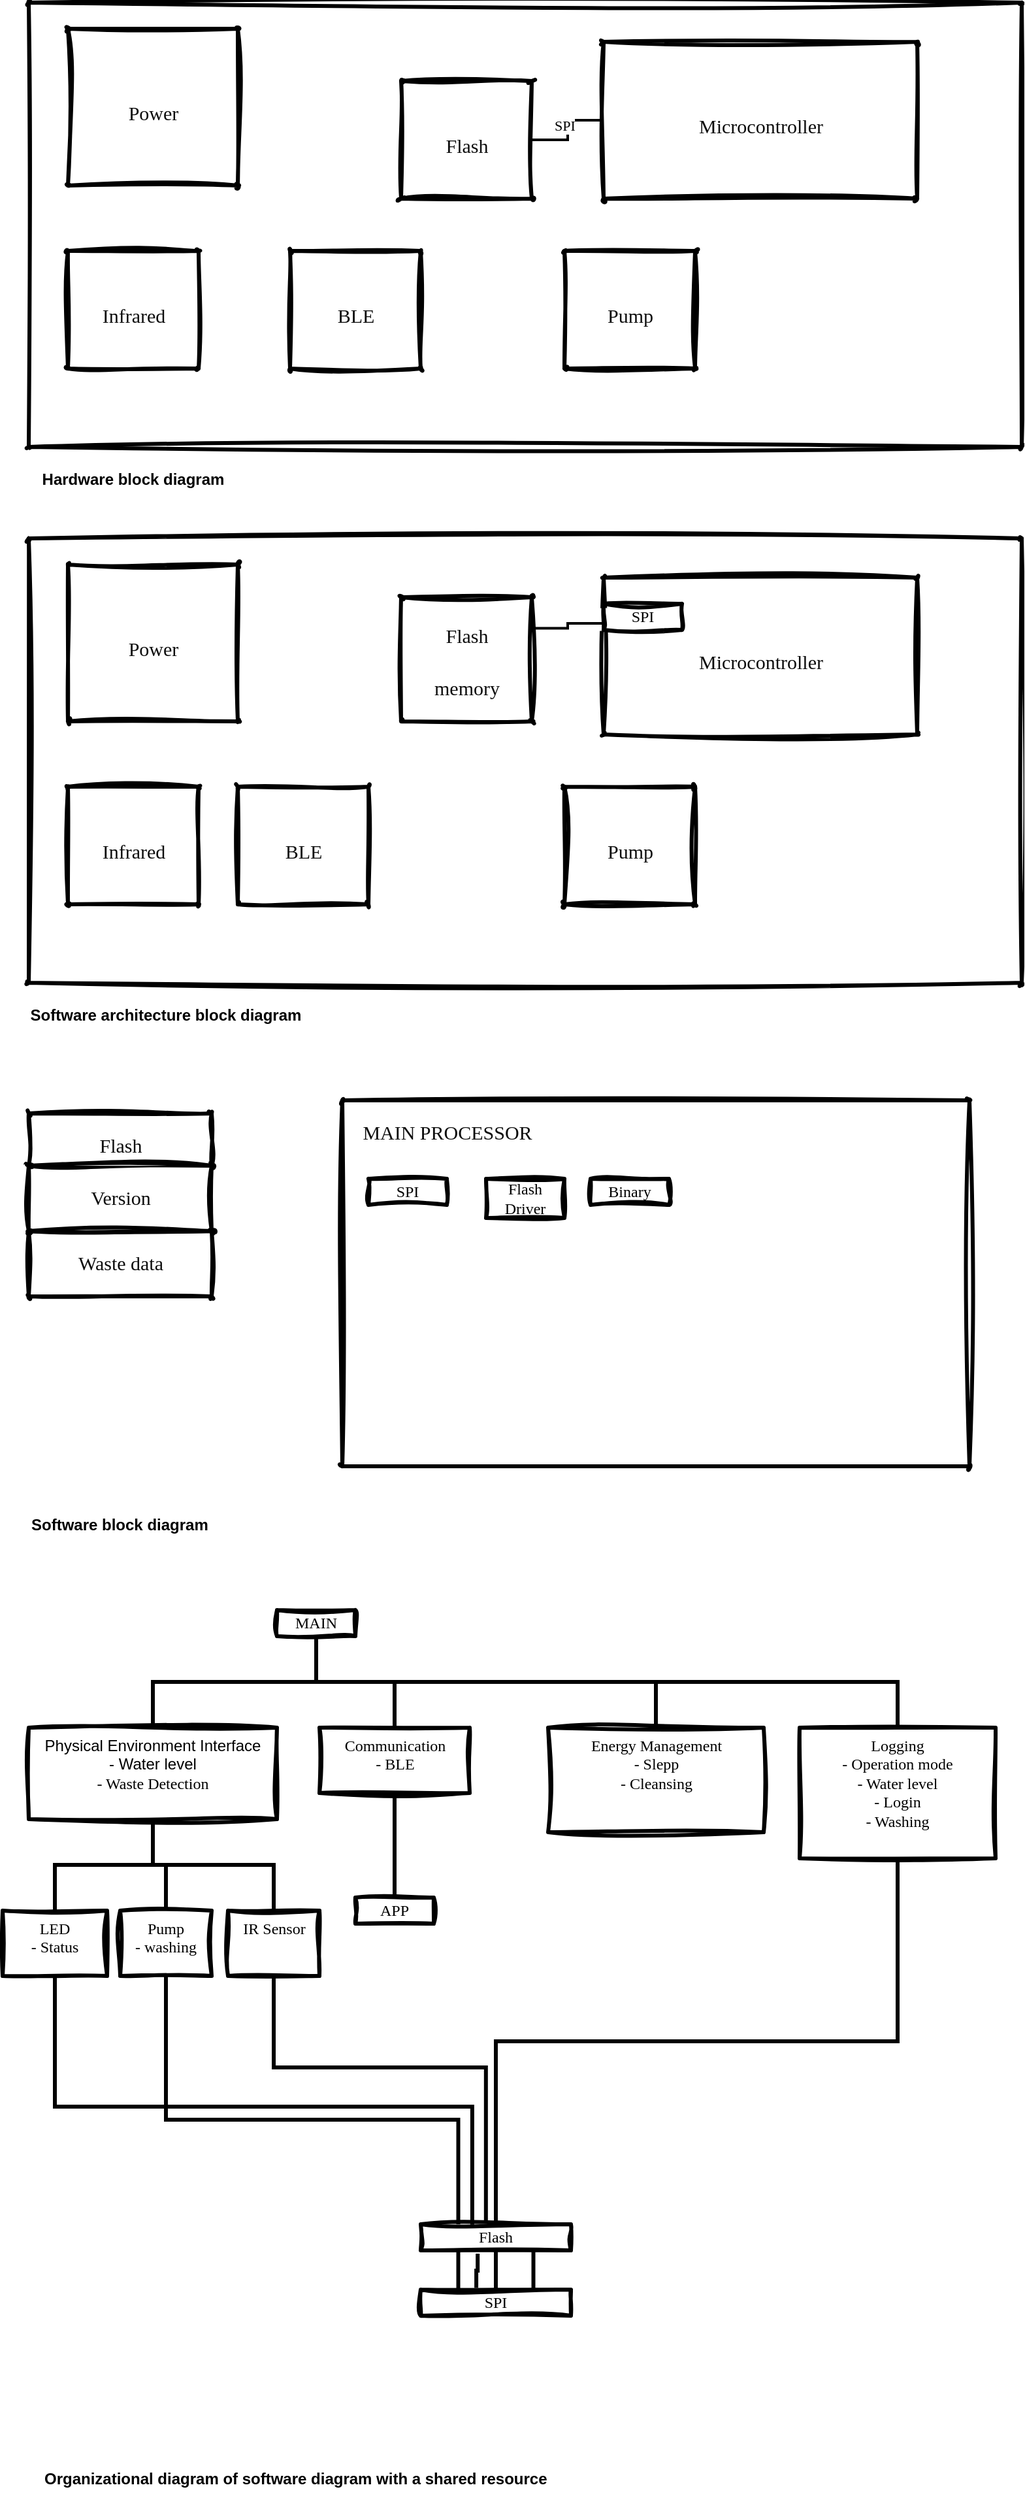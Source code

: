 <mxfile version="23.1.5" type="github">
  <diagram name="Page-1" id="vPZiWdD-PB54DvkDCxN7">
    <mxGraphModel dx="1509" dy="827" grid="1" gridSize="10" guides="1" tooltips="1" connect="1" arrows="1" fold="1" page="1" pageScale="1" pageWidth="850" pageHeight="1100" math="0" shadow="0">
      <root>
        <mxCell id="0" />
        <mxCell id="1" parent="0" />
        <mxCell id="oWpsuCF8S4G1BgzhmDhQ-87" value="Physical Environment Interface&lt;font face=&quot;Comic Sans MS&quot;&gt;&lt;br&gt;&lt;/font&gt;- Water level&lt;br style=&quot;border-color: var(--border-color); font-family: &amp;quot;Comic Sans MS&amp;quot;;&quot;&gt;&lt;span style=&quot;font-family: &amp;quot;Comic Sans MS&amp;quot;;&quot;&gt;- Waste Detection&lt;/span&gt;&lt;font face=&quot;Comic Sans MS&quot;&gt;&lt;br&gt;&lt;/font&gt;" style="rounded=0;whiteSpace=wrap;html=1;sketch=1;curveFitting=1;jiggle=2;strokeWidth=3;verticalAlign=top;" parent="1" vertex="1">
          <mxGeometry x="40" y="1400" width="190" height="70" as="geometry" />
        </mxCell>
        <mxCell id="oWpsuCF8S4G1BgzhmDhQ-1" value="Hardware block diagram" style="text;html=1;align=center;verticalAlign=middle;whiteSpace=wrap;rounded=0;fontStyle=1" parent="1" vertex="1">
          <mxGeometry x="40" y="430" width="160" height="30" as="geometry" />
        </mxCell>
        <mxCell id="oWpsuCF8S4G1BgzhmDhQ-3" value="" style="swimlane;startSize=0;strokeWidth=3;gradientColor=none;rounded=1;sketch=1;curveFitting=1;jiggle=2;shadow=0;glass=0;" parent="1" vertex="1">
          <mxGeometry x="40" y="80" width="760" height="340" as="geometry" />
        </mxCell>
        <mxCell id="oWpsuCF8S4G1BgzhmDhQ-4" value="" style="swimlane;startSize=0;strokeWidth=3;sketch=1;curveFitting=1;jiggle=2;rounded=1;" parent="oWpsuCF8S4G1BgzhmDhQ-3" vertex="1">
          <mxGeometry x="30" y="20" width="130" height="120" as="geometry" />
        </mxCell>
        <mxCell id="oWpsuCF8S4G1BgzhmDhQ-5" value="&lt;p style=&quot;border: 0px solid rgb(227, 227, 227); box-sizing: border-box; --tw-border-spacing-x: 0; --tw-border-spacing-y: 0; --tw-translate-x: 0; --tw-translate-y: 0; --tw-rotate: 0; --tw-skew-x: 0; --tw-skew-y: 0; --tw-scale-x: 1; --tw-scale-y: 1; --tw-pan-x: ; --tw-pan-y: ; --tw-pinch-zoom: ; --tw-scroll-snap-strictness: proximity; --tw-gradient-from-position: ; --tw-gradient-via-position: ; --tw-gradient-to-position: ; --tw-ordinal: ; --tw-slashed-zero: ; --tw-numeric-figure: ; --tw-numeric-spacing: ; --tw-numeric-fraction: ; --tw-ring-inset: ; --tw-ring-offset-width: 0px; --tw-ring-offset-color: #fff; --tw-ring-color: rgba(69,89,164,.5); --tw-ring-offset-shadow: 0 0 transparent; --tw-ring-shadow: 0 0 transparent; --tw-shadow: 0 0 transparent; --tw-shadow-colored: 0 0 transparent; --tw-blur: ; --tw-brightness: ; --tw-contrast: ; --tw-grayscale: ; --tw-hue-rotate: ; --tw-invert: ; --tw-saturate: ; --tw-sepia: ; --tw-drop-shadow: ; --tw-backdrop-blur: ; --tw-backdrop-brightness: ; --tw-backdrop-contrast: ; --tw-backdrop-grayscale: ; --tw-backdrop-hue-rotate: ; --tw-backdrop-invert: ; --tw-backdrop-opacity: ; --tw-backdrop-saturate: ; --tw-backdrop-sepia: ; font-size: 1.25em; margin: 1rem 0px 0.5rem; line-height: 1.6; color: rgb(13, 13, 13); text-align: start;&quot;&gt;&lt;font&gt;Power&lt;/font&gt;&lt;/p&gt;" style="text;html=1;align=center;verticalAlign=middle;resizable=0;points=[];autosize=1;strokeColor=none;fillColor=none;fontFamily=Comic Sans MS;fontStyle=0;labelBackgroundColor=none;labelBorderColor=none;" parent="oWpsuCF8S4G1BgzhmDhQ-4" vertex="1">
          <mxGeometry x="35" y="30" width="60" height="60" as="geometry" />
        </mxCell>
        <mxCell id="oWpsuCF8S4G1BgzhmDhQ-6" value="" style="swimlane;startSize=0;strokeWidth=3;sketch=1;curveFitting=1;jiggle=2;rounded=1;" parent="oWpsuCF8S4G1BgzhmDhQ-3" vertex="1">
          <mxGeometry x="30" y="190" width="100" height="90" as="geometry" />
        </mxCell>
        <mxCell id="oWpsuCF8S4G1BgzhmDhQ-7" value="&lt;p style=&quot;border: 0px solid rgb(227, 227, 227); box-sizing: border-box; --tw-border-spacing-x: 0; --tw-border-spacing-y: 0; --tw-translate-x: 0; --tw-translate-y: 0; --tw-rotate: 0; --tw-skew-x: 0; --tw-skew-y: 0; --tw-scale-x: 1; --tw-scale-y: 1; --tw-pan-x: ; --tw-pan-y: ; --tw-pinch-zoom: ; --tw-scroll-snap-strictness: proximity; --tw-gradient-from-position: ; --tw-gradient-via-position: ; --tw-gradient-to-position: ; --tw-ordinal: ; --tw-slashed-zero: ; --tw-numeric-figure: ; --tw-numeric-spacing: ; --tw-numeric-fraction: ; --tw-ring-inset: ; --tw-ring-offset-width: 0px; --tw-ring-offset-color: #fff; --tw-ring-color: rgba(69,89,164,.5); --tw-ring-offset-shadow: 0 0 transparent; --tw-ring-shadow: 0 0 transparent; --tw-shadow: 0 0 transparent; --tw-shadow-colored: 0 0 transparent; --tw-blur: ; --tw-brightness: ; --tw-contrast: ; --tw-grayscale: ; --tw-hue-rotate: ; --tw-invert: ; --tw-saturate: ; --tw-sepia: ; --tw-drop-shadow: ; --tw-backdrop-blur: ; --tw-backdrop-brightness: ; --tw-backdrop-contrast: ; --tw-backdrop-grayscale: ; --tw-backdrop-hue-rotate: ; --tw-backdrop-invert: ; --tw-backdrop-opacity: ; --tw-backdrop-saturate: ; --tw-backdrop-sepia: ; font-size: 1.25em; margin: 1rem 0px 0.5rem; line-height: 1.6; color: rgb(13, 13, 13); text-align: start;&quot;&gt;&lt;font&gt;Infrared&lt;/font&gt;&lt;/p&gt;" style="text;html=1;align=center;verticalAlign=middle;resizable=0;points=[];autosize=1;strokeColor=none;fillColor=none;fontFamily=Comic Sans MS;fontStyle=0;labelBackgroundColor=none;labelBorderColor=none;" parent="oWpsuCF8S4G1BgzhmDhQ-6" vertex="1">
          <mxGeometry x="5" y="15" width="90" height="60" as="geometry" />
        </mxCell>
        <mxCell id="oWpsuCF8S4G1BgzhmDhQ-10" value="" style="swimlane;startSize=0;strokeWidth=3;sketch=1;curveFitting=1;jiggle=2;rounded=1;" parent="oWpsuCF8S4G1BgzhmDhQ-3" vertex="1">
          <mxGeometry x="440" y="30" width="240" height="120" as="geometry" />
        </mxCell>
        <mxCell id="oWpsuCF8S4G1BgzhmDhQ-11" value="&lt;p style=&quot;border: 0px solid rgb(227, 227, 227); box-sizing: border-box; --tw-border-spacing-x: 0; --tw-border-spacing-y: 0; --tw-translate-x: 0; --tw-translate-y: 0; --tw-rotate: 0; --tw-skew-x: 0; --tw-skew-y: 0; --tw-scale-x: 1; --tw-scale-y: 1; --tw-pan-x: ; --tw-pan-y: ; --tw-pinch-zoom: ; --tw-scroll-snap-strictness: proximity; --tw-gradient-from-position: ; --tw-gradient-via-position: ; --tw-gradient-to-position: ; --tw-ordinal: ; --tw-slashed-zero: ; --tw-numeric-figure: ; --tw-numeric-spacing: ; --tw-numeric-fraction: ; --tw-ring-inset: ; --tw-ring-offset-width: 0px; --tw-ring-offset-color: #fff; --tw-ring-color: rgba(69,89,164,.5); --tw-ring-offset-shadow: 0 0 transparent; --tw-ring-shadow: 0 0 transparent; --tw-shadow: 0 0 transparent; --tw-shadow-colored: 0 0 transparent; --tw-blur: ; --tw-brightness: ; --tw-contrast: ; --tw-grayscale: ; --tw-hue-rotate: ; --tw-invert: ; --tw-saturate: ; --tw-sepia: ; --tw-drop-shadow: ; --tw-backdrop-blur: ; --tw-backdrop-brightness: ; --tw-backdrop-contrast: ; --tw-backdrop-grayscale: ; --tw-backdrop-hue-rotate: ; --tw-backdrop-invert: ; --tw-backdrop-opacity: ; --tw-backdrop-saturate: ; --tw-backdrop-sepia: ; font-size: 1.25em; margin: 1rem 0px 0.5rem; line-height: 1.6; color: rgb(13, 13, 13); text-align: start;&quot;&gt;&lt;font&gt;Microcontroller&lt;/font&gt;&lt;/p&gt;" style="text;html=1;align=center;verticalAlign=middle;resizable=0;points=[];autosize=1;strokeColor=none;fillColor=none;fontFamily=Comic Sans MS;fontStyle=0;labelBackgroundColor=none;labelBorderColor=none;" parent="oWpsuCF8S4G1BgzhmDhQ-10" vertex="1">
          <mxGeometry x="55" y="30" width="130" height="60" as="geometry" />
        </mxCell>
        <mxCell id="oWpsuCF8S4G1BgzhmDhQ-13" value="" style="swimlane;startSize=0;strokeWidth=3;sketch=1;curveFitting=1;jiggle=2;rounded=1;" parent="oWpsuCF8S4G1BgzhmDhQ-3" vertex="1">
          <mxGeometry x="410" y="190" width="100" height="90" as="geometry" />
        </mxCell>
        <mxCell id="oWpsuCF8S4G1BgzhmDhQ-14" value="&lt;p style=&quot;border: 0px solid rgb(227, 227, 227); box-sizing: border-box; --tw-border-spacing-x: 0; --tw-border-spacing-y: 0; --tw-translate-x: 0; --tw-translate-y: 0; --tw-rotate: 0; --tw-skew-x: 0; --tw-skew-y: 0; --tw-scale-x: 1; --tw-scale-y: 1; --tw-pan-x: ; --tw-pan-y: ; --tw-pinch-zoom: ; --tw-scroll-snap-strictness: proximity; --tw-gradient-from-position: ; --tw-gradient-via-position: ; --tw-gradient-to-position: ; --tw-ordinal: ; --tw-slashed-zero: ; --tw-numeric-figure: ; --tw-numeric-spacing: ; --tw-numeric-fraction: ; --tw-ring-inset: ; --tw-ring-offset-width: 0px; --tw-ring-offset-color: #fff; --tw-ring-color: rgba(69,89,164,.5); --tw-ring-offset-shadow: 0 0 transparent; --tw-ring-shadow: 0 0 transparent; --tw-shadow: 0 0 transparent; --tw-shadow-colored: 0 0 transparent; --tw-blur: ; --tw-brightness: ; --tw-contrast: ; --tw-grayscale: ; --tw-hue-rotate: ; --tw-invert: ; --tw-saturate: ; --tw-sepia: ; --tw-drop-shadow: ; --tw-backdrop-blur: ; --tw-backdrop-brightness: ; --tw-backdrop-contrast: ; --tw-backdrop-grayscale: ; --tw-backdrop-hue-rotate: ; --tw-backdrop-invert: ; --tw-backdrop-opacity: ; --tw-backdrop-saturate: ; --tw-backdrop-sepia: ; font-size: 1.25em; margin: 1rem 0px 0.5rem; line-height: 1.6; color: rgb(13, 13, 13); text-align: start;&quot;&gt;&lt;font&gt;Pump&lt;/font&gt;&lt;/p&gt;" style="text;html=1;align=center;verticalAlign=middle;resizable=0;points=[];autosize=1;strokeColor=none;fillColor=none;fontFamily=Comic Sans MS;fontStyle=0;labelBackgroundColor=none;labelBorderColor=none;" parent="oWpsuCF8S4G1BgzhmDhQ-13" vertex="1">
          <mxGeometry x="20" y="15" width="60" height="60" as="geometry" />
        </mxCell>
        <mxCell id="oWpsuCF8S4G1BgzhmDhQ-30" style="rounded=0;orthogonalLoop=1;jettySize=auto;html=1;exitX=1;exitY=0.5;exitDx=0;exitDy=0;entryX=0;entryY=0.5;entryDx=0;entryDy=0;edgeStyle=orthogonalEdgeStyle;endArrow=none;endFill=0;strokeWidth=2;" parent="oWpsuCF8S4G1BgzhmDhQ-3" source="oWpsuCF8S4G1BgzhmDhQ-27" target="oWpsuCF8S4G1BgzhmDhQ-10" edge="1">
          <mxGeometry relative="1" as="geometry" />
        </mxCell>
        <mxCell id="oWpsuCF8S4G1BgzhmDhQ-31" value="&lt;font face=&quot;Comic Sans MS&quot;&gt;SPI&lt;/font&gt;" style="edgeLabel;html=1;align=center;verticalAlign=middle;resizable=0;points=[];" parent="oWpsuCF8S4G1BgzhmDhQ-30" vertex="1" connectable="0">
          <mxGeometry x="0.141" y="3" relative="1" as="geometry">
            <mxPoint y="1" as="offset" />
          </mxGeometry>
        </mxCell>
        <mxCell id="oWpsuCF8S4G1BgzhmDhQ-27" value="" style="swimlane;startSize=0;strokeWidth=3;sketch=1;curveFitting=1;jiggle=2;rounded=1;" parent="oWpsuCF8S4G1BgzhmDhQ-3" vertex="1">
          <mxGeometry x="285" y="60" width="100" height="90" as="geometry" />
        </mxCell>
        <mxCell id="oWpsuCF8S4G1BgzhmDhQ-28" value="&lt;p style=&quot;border: 0px solid rgb(227, 227, 227); box-sizing: border-box; --tw-border-spacing-x: 0; --tw-border-spacing-y: 0; --tw-translate-x: 0; --tw-translate-y: 0; --tw-rotate: 0; --tw-skew-x: 0; --tw-skew-y: 0; --tw-scale-x: 1; --tw-scale-y: 1; --tw-pan-x: ; --tw-pan-y: ; --tw-pinch-zoom: ; --tw-scroll-snap-strictness: proximity; --tw-gradient-from-position: ; --tw-gradient-via-position: ; --tw-gradient-to-position: ; --tw-ordinal: ; --tw-slashed-zero: ; --tw-numeric-figure: ; --tw-numeric-spacing: ; --tw-numeric-fraction: ; --tw-ring-inset: ; --tw-ring-offset-width: 0px; --tw-ring-offset-color: #fff; --tw-ring-color: rgba(69,89,164,.5); --tw-ring-offset-shadow: 0 0 transparent; --tw-ring-shadow: 0 0 transparent; --tw-shadow: 0 0 transparent; --tw-shadow-colored: 0 0 transparent; --tw-blur: ; --tw-brightness: ; --tw-contrast: ; --tw-grayscale: ; --tw-hue-rotate: ; --tw-invert: ; --tw-saturate: ; --tw-sepia: ; --tw-drop-shadow: ; --tw-backdrop-blur: ; --tw-backdrop-brightness: ; --tw-backdrop-contrast: ; --tw-backdrop-grayscale: ; --tw-backdrop-hue-rotate: ; --tw-backdrop-invert: ; --tw-backdrop-opacity: ; --tw-backdrop-saturate: ; --tw-backdrop-sepia: ; font-size: 1.25em; margin: 1rem 0px 0.5rem; line-height: 1.6; color: rgb(13, 13, 13); text-align: start;&quot;&gt;&lt;font&gt;Flash&lt;/font&gt;&lt;/p&gt;" style="text;html=1;align=center;verticalAlign=middle;resizable=0;points=[];autosize=1;strokeColor=none;fillColor=none;fontFamily=Comic Sans MS;fontStyle=0;labelBackgroundColor=none;labelBorderColor=none;" parent="oWpsuCF8S4G1BgzhmDhQ-27" vertex="1">
          <mxGeometry x="20" y="15" width="60" height="60" as="geometry" />
        </mxCell>
        <mxCell id="oWpsuCF8S4G1BgzhmDhQ-8" value="" style="swimlane;startSize=0;strokeWidth=3;sketch=1;curveFitting=1;jiggle=2;rounded=1;" parent="oWpsuCF8S4G1BgzhmDhQ-3" vertex="1">
          <mxGeometry x="200" y="190" width="100" height="90" as="geometry" />
        </mxCell>
        <mxCell id="oWpsuCF8S4G1BgzhmDhQ-9" value="&lt;p style=&quot;border: 0px solid rgb(227, 227, 227); box-sizing: border-box; --tw-border-spacing-x: 0; --tw-border-spacing-y: 0; --tw-translate-x: 0; --tw-translate-y: 0; --tw-rotate: 0; --tw-skew-x: 0; --tw-skew-y: 0; --tw-scale-x: 1; --tw-scale-y: 1; --tw-pan-x: ; --tw-pan-y: ; --tw-pinch-zoom: ; --tw-scroll-snap-strictness: proximity; --tw-gradient-from-position: ; --tw-gradient-via-position: ; --tw-gradient-to-position: ; --tw-ordinal: ; --tw-slashed-zero: ; --tw-numeric-figure: ; --tw-numeric-spacing: ; --tw-numeric-fraction: ; --tw-ring-inset: ; --tw-ring-offset-width: 0px; --tw-ring-offset-color: #fff; --tw-ring-color: rgba(69,89,164,.5); --tw-ring-offset-shadow: 0 0 transparent; --tw-ring-shadow: 0 0 transparent; --tw-shadow: 0 0 transparent; --tw-shadow-colored: 0 0 transparent; --tw-blur: ; --tw-brightness: ; --tw-contrast: ; --tw-grayscale: ; --tw-hue-rotate: ; --tw-invert: ; --tw-saturate: ; --tw-sepia: ; --tw-drop-shadow: ; --tw-backdrop-blur: ; --tw-backdrop-brightness: ; --tw-backdrop-contrast: ; --tw-backdrop-grayscale: ; --tw-backdrop-hue-rotate: ; --tw-backdrop-invert: ; --tw-backdrop-opacity: ; --tw-backdrop-saturate: ; --tw-backdrop-sepia: ; font-size: 1.25em; margin: 1rem 0px 0.5rem; line-height: 1.6; color: rgb(13, 13, 13); text-align: start;&quot;&gt;&lt;font&gt;BLE&lt;/font&gt;&lt;/p&gt;" style="text;html=1;align=center;verticalAlign=middle;resizable=0;points=[];autosize=1;strokeColor=none;fillColor=none;fontFamily=Comic Sans MS;fontStyle=0;labelBackgroundColor=none;labelBorderColor=none;" parent="oWpsuCF8S4G1BgzhmDhQ-8" vertex="1">
          <mxGeometry x="25" y="15" width="50" height="60" as="geometry" />
        </mxCell>
        <mxCell id="oWpsuCF8S4G1BgzhmDhQ-15" value="Software architecture block diagram" style="text;html=1;align=center;verticalAlign=middle;whiteSpace=wrap;rounded=0;fontStyle=1" parent="1" vertex="1">
          <mxGeometry x="40" y="840" width="210" height="30" as="geometry" />
        </mxCell>
        <mxCell id="oWpsuCF8S4G1BgzhmDhQ-16" value="" style="swimlane;startSize=0;strokeWidth=3;gradientColor=none;rounded=1;sketch=1;curveFitting=1;jiggle=2;shadow=0;glass=0;" parent="1" vertex="1">
          <mxGeometry x="40" y="490" width="760" height="340" as="geometry" />
        </mxCell>
        <mxCell id="oWpsuCF8S4G1BgzhmDhQ-17" value="" style="swimlane;startSize=0;strokeWidth=3;sketch=1;curveFitting=1;jiggle=2;rounded=1;" parent="oWpsuCF8S4G1BgzhmDhQ-16" vertex="1">
          <mxGeometry x="30" y="20" width="130" height="120" as="geometry" />
        </mxCell>
        <mxCell id="oWpsuCF8S4G1BgzhmDhQ-18" value="&lt;p style=&quot;border: 0px solid rgb(227, 227, 227); box-sizing: border-box; --tw-border-spacing-x: 0; --tw-border-spacing-y: 0; --tw-translate-x: 0; --tw-translate-y: 0; --tw-rotate: 0; --tw-skew-x: 0; --tw-skew-y: 0; --tw-scale-x: 1; --tw-scale-y: 1; --tw-pan-x: ; --tw-pan-y: ; --tw-pinch-zoom: ; --tw-scroll-snap-strictness: proximity; --tw-gradient-from-position: ; --tw-gradient-via-position: ; --tw-gradient-to-position: ; --tw-ordinal: ; --tw-slashed-zero: ; --tw-numeric-figure: ; --tw-numeric-spacing: ; --tw-numeric-fraction: ; --tw-ring-inset: ; --tw-ring-offset-width: 0px; --tw-ring-offset-color: #fff; --tw-ring-color: rgba(69,89,164,.5); --tw-ring-offset-shadow: 0 0 transparent; --tw-ring-shadow: 0 0 transparent; --tw-shadow: 0 0 transparent; --tw-shadow-colored: 0 0 transparent; --tw-blur: ; --tw-brightness: ; --tw-contrast: ; --tw-grayscale: ; --tw-hue-rotate: ; --tw-invert: ; --tw-saturate: ; --tw-sepia: ; --tw-drop-shadow: ; --tw-backdrop-blur: ; --tw-backdrop-brightness: ; --tw-backdrop-contrast: ; --tw-backdrop-grayscale: ; --tw-backdrop-hue-rotate: ; --tw-backdrop-invert: ; --tw-backdrop-opacity: ; --tw-backdrop-saturate: ; --tw-backdrop-sepia: ; font-size: 1.25em; margin: 1rem 0px 0.5rem; line-height: 1.6; color: rgb(13, 13, 13); text-align: start;&quot;&gt;&lt;font&gt;Power&lt;/font&gt;&lt;/p&gt;" style="text;html=1;align=center;verticalAlign=middle;resizable=0;points=[];autosize=1;strokeColor=none;fillColor=none;fontFamily=Comic Sans MS;fontStyle=0;labelBackgroundColor=none;labelBorderColor=none;" parent="oWpsuCF8S4G1BgzhmDhQ-17" vertex="1">
          <mxGeometry x="35" y="30" width="60" height="60" as="geometry" />
        </mxCell>
        <mxCell id="oWpsuCF8S4G1BgzhmDhQ-19" value="" style="swimlane;startSize=0;strokeWidth=3;sketch=1;curveFitting=1;jiggle=2;rounded=1;" parent="oWpsuCF8S4G1BgzhmDhQ-16" vertex="1">
          <mxGeometry x="30" y="190" width="100" height="90" as="geometry" />
        </mxCell>
        <mxCell id="oWpsuCF8S4G1BgzhmDhQ-20" value="&lt;p style=&quot;border: 0px solid rgb(227, 227, 227); box-sizing: border-box; --tw-border-spacing-x: 0; --tw-border-spacing-y: 0; --tw-translate-x: 0; --tw-translate-y: 0; --tw-rotate: 0; --tw-skew-x: 0; --tw-skew-y: 0; --tw-scale-x: 1; --tw-scale-y: 1; --tw-pan-x: ; --tw-pan-y: ; --tw-pinch-zoom: ; --tw-scroll-snap-strictness: proximity; --tw-gradient-from-position: ; --tw-gradient-via-position: ; --tw-gradient-to-position: ; --tw-ordinal: ; --tw-slashed-zero: ; --tw-numeric-figure: ; --tw-numeric-spacing: ; --tw-numeric-fraction: ; --tw-ring-inset: ; --tw-ring-offset-width: 0px; --tw-ring-offset-color: #fff; --tw-ring-color: rgba(69,89,164,.5); --tw-ring-offset-shadow: 0 0 transparent; --tw-ring-shadow: 0 0 transparent; --tw-shadow: 0 0 transparent; --tw-shadow-colored: 0 0 transparent; --tw-blur: ; --tw-brightness: ; --tw-contrast: ; --tw-grayscale: ; --tw-hue-rotate: ; --tw-invert: ; --tw-saturate: ; --tw-sepia: ; --tw-drop-shadow: ; --tw-backdrop-blur: ; --tw-backdrop-brightness: ; --tw-backdrop-contrast: ; --tw-backdrop-grayscale: ; --tw-backdrop-hue-rotate: ; --tw-backdrop-invert: ; --tw-backdrop-opacity: ; --tw-backdrop-saturate: ; --tw-backdrop-sepia: ; font-size: 1.25em; margin: 1rem 0px 0.5rem; line-height: 1.6; color: rgb(13, 13, 13); text-align: start;&quot;&gt;&lt;font&gt;Infrared&lt;/font&gt;&lt;/p&gt;" style="text;html=1;align=center;verticalAlign=middle;resizable=0;points=[];autosize=1;strokeColor=none;fillColor=none;fontFamily=Comic Sans MS;fontStyle=0;labelBackgroundColor=none;labelBorderColor=none;" parent="oWpsuCF8S4G1BgzhmDhQ-19" vertex="1">
          <mxGeometry x="5" y="15" width="90" height="60" as="geometry" />
        </mxCell>
        <mxCell id="oWpsuCF8S4G1BgzhmDhQ-21" value="" style="swimlane;startSize=0;strokeWidth=3;sketch=1;curveFitting=1;jiggle=2;rounded=1;" parent="oWpsuCF8S4G1BgzhmDhQ-16" vertex="1">
          <mxGeometry x="440" y="30" width="240" height="120" as="geometry" />
        </mxCell>
        <mxCell id="oWpsuCF8S4G1BgzhmDhQ-22" value="&lt;p style=&quot;border: 0px solid rgb(227, 227, 227); box-sizing: border-box; --tw-border-spacing-x: 0; --tw-border-spacing-y: 0; --tw-translate-x: 0; --tw-translate-y: 0; --tw-rotate: 0; --tw-skew-x: 0; --tw-skew-y: 0; --tw-scale-x: 1; --tw-scale-y: 1; --tw-pan-x: ; --tw-pan-y: ; --tw-pinch-zoom: ; --tw-scroll-snap-strictness: proximity; --tw-gradient-from-position: ; --tw-gradient-via-position: ; --tw-gradient-to-position: ; --tw-ordinal: ; --tw-slashed-zero: ; --tw-numeric-figure: ; --tw-numeric-spacing: ; --tw-numeric-fraction: ; --tw-ring-inset: ; --tw-ring-offset-width: 0px; --tw-ring-offset-color: #fff; --tw-ring-color: rgba(69,89,164,.5); --tw-ring-offset-shadow: 0 0 transparent; --tw-ring-shadow: 0 0 transparent; --tw-shadow: 0 0 transparent; --tw-shadow-colored: 0 0 transparent; --tw-blur: ; --tw-brightness: ; --tw-contrast: ; --tw-grayscale: ; --tw-hue-rotate: ; --tw-invert: ; --tw-saturate: ; --tw-sepia: ; --tw-drop-shadow: ; --tw-backdrop-blur: ; --tw-backdrop-brightness: ; --tw-backdrop-contrast: ; --tw-backdrop-grayscale: ; --tw-backdrop-hue-rotate: ; --tw-backdrop-invert: ; --tw-backdrop-opacity: ; --tw-backdrop-saturate: ; --tw-backdrop-sepia: ; font-size: 1.25em; margin: 1rem 0px 0.5rem; line-height: 1.6; color: rgb(13, 13, 13); text-align: start;&quot;&gt;&lt;font&gt;Microcontroller&lt;/font&gt;&lt;/p&gt;" style="text;html=1;align=center;verticalAlign=middle;resizable=0;points=[];autosize=1;strokeColor=none;fillColor=none;fontFamily=Comic Sans MS;fontStyle=0;labelBackgroundColor=none;labelBorderColor=none;" parent="oWpsuCF8S4G1BgzhmDhQ-21" vertex="1">
          <mxGeometry x="55" y="30" width="130" height="60" as="geometry" />
        </mxCell>
        <mxCell id="oWpsuCF8S4G1BgzhmDhQ-34" value="&lt;font face=&quot;Comic Sans MS&quot;&gt;SPI&lt;/font&gt;" style="rounded=0;whiteSpace=wrap;html=1;sketch=1;curveFitting=1;jiggle=2;strokeWidth=3;" parent="oWpsuCF8S4G1BgzhmDhQ-21" vertex="1">
          <mxGeometry y="20" width="60" height="20" as="geometry" />
        </mxCell>
        <mxCell id="oWpsuCF8S4G1BgzhmDhQ-23" value="" style="swimlane;startSize=0;strokeWidth=3;sketch=1;curveFitting=1;jiggle=2;rounded=1;" parent="oWpsuCF8S4G1BgzhmDhQ-16" vertex="1">
          <mxGeometry x="410" y="190" width="100" height="90" as="geometry" />
        </mxCell>
        <mxCell id="oWpsuCF8S4G1BgzhmDhQ-24" value="&lt;p style=&quot;border: 0px solid rgb(227, 227, 227); box-sizing: border-box; --tw-border-spacing-x: 0; --tw-border-spacing-y: 0; --tw-translate-x: 0; --tw-translate-y: 0; --tw-rotate: 0; --tw-skew-x: 0; --tw-skew-y: 0; --tw-scale-x: 1; --tw-scale-y: 1; --tw-pan-x: ; --tw-pan-y: ; --tw-pinch-zoom: ; --tw-scroll-snap-strictness: proximity; --tw-gradient-from-position: ; --tw-gradient-via-position: ; --tw-gradient-to-position: ; --tw-ordinal: ; --tw-slashed-zero: ; --tw-numeric-figure: ; --tw-numeric-spacing: ; --tw-numeric-fraction: ; --tw-ring-inset: ; --tw-ring-offset-width: 0px; --tw-ring-offset-color: #fff; --tw-ring-color: rgba(69,89,164,.5); --tw-ring-offset-shadow: 0 0 transparent; --tw-ring-shadow: 0 0 transparent; --tw-shadow: 0 0 transparent; --tw-shadow-colored: 0 0 transparent; --tw-blur: ; --tw-brightness: ; --tw-contrast: ; --tw-grayscale: ; --tw-hue-rotate: ; --tw-invert: ; --tw-saturate: ; --tw-sepia: ; --tw-drop-shadow: ; --tw-backdrop-blur: ; --tw-backdrop-brightness: ; --tw-backdrop-contrast: ; --tw-backdrop-grayscale: ; --tw-backdrop-hue-rotate: ; --tw-backdrop-invert: ; --tw-backdrop-opacity: ; --tw-backdrop-saturate: ; --tw-backdrop-sepia: ; font-size: 1.25em; margin: 1rem 0px 0.5rem; line-height: 1.6; color: rgb(13, 13, 13); text-align: start;&quot;&gt;&lt;font&gt;Pump&lt;/font&gt;&lt;/p&gt;" style="text;html=1;align=center;verticalAlign=middle;resizable=0;points=[];autosize=1;strokeColor=none;fillColor=none;fontFamily=Comic Sans MS;fontStyle=0;labelBackgroundColor=none;labelBorderColor=none;" parent="oWpsuCF8S4G1BgzhmDhQ-23" vertex="1">
          <mxGeometry x="20" y="15" width="60" height="60" as="geometry" />
        </mxCell>
        <mxCell id="oWpsuCF8S4G1BgzhmDhQ-35" style="edgeStyle=orthogonalEdgeStyle;rounded=0;orthogonalLoop=1;jettySize=auto;html=1;exitX=1;exitY=0.25;exitDx=0;exitDy=0;entryX=0;entryY=0.75;entryDx=0;entryDy=0;endArrow=none;endFill=0;strokeWidth=2;" parent="oWpsuCF8S4G1BgzhmDhQ-16" source="oWpsuCF8S4G1BgzhmDhQ-32" target="oWpsuCF8S4G1BgzhmDhQ-34" edge="1">
          <mxGeometry relative="1" as="geometry" />
        </mxCell>
        <mxCell id="oWpsuCF8S4G1BgzhmDhQ-32" value="" style="swimlane;startSize=0;strokeWidth=3;sketch=1;curveFitting=1;jiggle=2;rounded=1;" parent="oWpsuCF8S4G1BgzhmDhQ-16" vertex="1">
          <mxGeometry x="285" y="45" width="100" height="95" as="geometry" />
        </mxCell>
        <mxCell id="oWpsuCF8S4G1BgzhmDhQ-33" value="&lt;p style=&quot;border: 0px solid rgb(227, 227, 227); box-sizing: border-box; --tw-border-spacing-x: 0; --tw-border-spacing-y: 0; --tw-translate-x: 0; --tw-translate-y: 0; --tw-rotate: 0; --tw-skew-x: 0; --tw-skew-y: 0; --tw-scale-x: 1; --tw-scale-y: 1; --tw-pan-x: ; --tw-pan-y: ; --tw-pinch-zoom: ; --tw-scroll-snap-strictness: proximity; --tw-gradient-from-position: ; --tw-gradient-via-position: ; --tw-gradient-to-position: ; --tw-ordinal: ; --tw-slashed-zero: ; --tw-numeric-figure: ; --tw-numeric-spacing: ; --tw-numeric-fraction: ; --tw-ring-inset: ; --tw-ring-offset-width: 0px; --tw-ring-offset-color: #fff; --tw-ring-color: rgba(69,89,164,.5); --tw-ring-offset-shadow: 0 0 transparent; --tw-ring-shadow: 0 0 transparent; --tw-shadow: 0 0 transparent; --tw-shadow-colored: 0 0 transparent; --tw-blur: ; --tw-brightness: ; --tw-contrast: ; --tw-grayscale: ; --tw-hue-rotate: ; --tw-invert: ; --tw-saturate: ; --tw-sepia: ; --tw-drop-shadow: ; --tw-backdrop-blur: ; --tw-backdrop-brightness: ; --tw-backdrop-contrast: ; --tw-backdrop-grayscale: ; --tw-backdrop-hue-rotate: ; --tw-backdrop-invert: ; --tw-backdrop-opacity: ; --tw-backdrop-saturate: ; --tw-backdrop-sepia: ; font-size: 1.25em; margin: 1rem 0px 0.5rem; line-height: 1.6; color: rgb(13, 13, 13);&quot;&gt;&lt;font&gt;Flash&lt;/font&gt;&lt;/p&gt;&lt;p style=&quot;border: 0px solid rgb(227, 227, 227); box-sizing: border-box; --tw-border-spacing-x: 0; --tw-border-spacing-y: 0; --tw-translate-x: 0; --tw-translate-y: 0; --tw-rotate: 0; --tw-skew-x: 0; --tw-skew-y: 0; --tw-scale-x: 1; --tw-scale-y: 1; --tw-pan-x: ; --tw-pan-y: ; --tw-pinch-zoom: ; --tw-scroll-snap-strictness: proximity; --tw-gradient-from-position: ; --tw-gradient-via-position: ; --tw-gradient-to-position: ; --tw-ordinal: ; --tw-slashed-zero: ; --tw-numeric-figure: ; --tw-numeric-spacing: ; --tw-numeric-fraction: ; --tw-ring-inset: ; --tw-ring-offset-width: 0px; --tw-ring-offset-color: #fff; --tw-ring-color: rgba(69,89,164,.5); --tw-ring-offset-shadow: 0 0 transparent; --tw-ring-shadow: 0 0 transparent; --tw-shadow: 0 0 transparent; --tw-shadow-colored: 0 0 transparent; --tw-blur: ; --tw-brightness: ; --tw-contrast: ; --tw-grayscale: ; --tw-hue-rotate: ; --tw-invert: ; --tw-saturate: ; --tw-sepia: ; --tw-drop-shadow: ; --tw-backdrop-blur: ; --tw-backdrop-brightness: ; --tw-backdrop-contrast: ; --tw-backdrop-grayscale: ; --tw-backdrop-hue-rotate: ; --tw-backdrop-invert: ; --tw-backdrop-opacity: ; --tw-backdrop-saturate: ; --tw-backdrop-sepia: ; font-size: 1.25em; margin: 1rem 0px 0.5rem; line-height: 1.6; color: rgb(13, 13, 13);&quot;&gt;&lt;font&gt;memory&lt;/font&gt;&lt;/p&gt;" style="text;html=1;align=center;verticalAlign=middle;resizable=0;points=[];autosize=1;strokeColor=none;fillColor=none;fontFamily=Comic Sans MS;fontStyle=0;labelBackgroundColor=none;labelBorderColor=none;" parent="oWpsuCF8S4G1BgzhmDhQ-32" vertex="1">
          <mxGeometry x="10" y="-5" width="80" height="100" as="geometry" />
        </mxCell>
        <mxCell id="oWpsuCF8S4G1BgzhmDhQ-25" value="" style="swimlane;startSize=0;strokeWidth=3;sketch=1;curveFitting=1;jiggle=2;rounded=1;" parent="1" vertex="1">
          <mxGeometry x="200" y="680" width="100" height="90" as="geometry" />
        </mxCell>
        <mxCell id="oWpsuCF8S4G1BgzhmDhQ-26" value="&lt;p style=&quot;border: 0px solid rgb(227, 227, 227); box-sizing: border-box; --tw-border-spacing-x: 0; --tw-border-spacing-y: 0; --tw-translate-x: 0; --tw-translate-y: 0; --tw-rotate: 0; --tw-skew-x: 0; --tw-skew-y: 0; --tw-scale-x: 1; --tw-scale-y: 1; --tw-pan-x: ; --tw-pan-y: ; --tw-pinch-zoom: ; --tw-scroll-snap-strictness: proximity; --tw-gradient-from-position: ; --tw-gradient-via-position: ; --tw-gradient-to-position: ; --tw-ordinal: ; --tw-slashed-zero: ; --tw-numeric-figure: ; --tw-numeric-spacing: ; --tw-numeric-fraction: ; --tw-ring-inset: ; --tw-ring-offset-width: 0px; --tw-ring-offset-color: #fff; --tw-ring-color: rgba(69,89,164,.5); --tw-ring-offset-shadow: 0 0 transparent; --tw-ring-shadow: 0 0 transparent; --tw-shadow: 0 0 transparent; --tw-shadow-colored: 0 0 transparent; --tw-blur: ; --tw-brightness: ; --tw-contrast: ; --tw-grayscale: ; --tw-hue-rotate: ; --tw-invert: ; --tw-saturate: ; --tw-sepia: ; --tw-drop-shadow: ; --tw-backdrop-blur: ; --tw-backdrop-brightness: ; --tw-backdrop-contrast: ; --tw-backdrop-grayscale: ; --tw-backdrop-hue-rotate: ; --tw-backdrop-invert: ; --tw-backdrop-opacity: ; --tw-backdrop-saturate: ; --tw-backdrop-sepia: ; font-size: 1.25em; margin: 1rem 0px 0.5rem; line-height: 1.6; color: rgb(13, 13, 13); text-align: start;&quot;&gt;&lt;font&gt;BLE&lt;/font&gt;&lt;/p&gt;" style="text;html=1;align=center;verticalAlign=middle;resizable=0;points=[];autosize=1;strokeColor=none;fillColor=none;fontFamily=Comic Sans MS;fontStyle=0;labelBackgroundColor=none;labelBorderColor=none;" parent="oWpsuCF8S4G1BgzhmDhQ-25" vertex="1">
          <mxGeometry x="25" y="15" width="50" height="60" as="geometry" />
        </mxCell>
        <mxCell id="oWpsuCF8S4G1BgzhmDhQ-36" value="" style="swimlane;startSize=0;strokeWidth=3;sketch=1;curveFitting=1;jiggle=2;rounded=1;" parent="1" vertex="1">
          <mxGeometry x="40" y="930" width="140" height="40" as="geometry" />
        </mxCell>
        <mxCell id="oWpsuCF8S4G1BgzhmDhQ-37" value="&lt;p style=&quot;border: 0px solid rgb(227, 227, 227); box-sizing: border-box; --tw-border-spacing-x: 0; --tw-border-spacing-y: 0; --tw-translate-x: 0; --tw-translate-y: 0; --tw-rotate: 0; --tw-skew-x: 0; --tw-skew-y: 0; --tw-scale-x: 1; --tw-scale-y: 1; --tw-pan-x: ; --tw-pan-y: ; --tw-pinch-zoom: ; --tw-scroll-snap-strictness: proximity; --tw-gradient-from-position: ; --tw-gradient-via-position: ; --tw-gradient-to-position: ; --tw-ordinal: ; --tw-slashed-zero: ; --tw-numeric-figure: ; --tw-numeric-spacing: ; --tw-numeric-fraction: ; --tw-ring-inset: ; --tw-ring-offset-width: 0px; --tw-ring-offset-color: #fff; --tw-ring-color: rgba(69,89,164,.5); --tw-ring-offset-shadow: 0 0 transparent; --tw-ring-shadow: 0 0 transparent; --tw-shadow: 0 0 transparent; --tw-shadow-colored: 0 0 transparent; --tw-blur: ; --tw-brightness: ; --tw-contrast: ; --tw-grayscale: ; --tw-hue-rotate: ; --tw-invert: ; --tw-saturate: ; --tw-sepia: ; --tw-drop-shadow: ; --tw-backdrop-blur: ; --tw-backdrop-brightness: ; --tw-backdrop-contrast: ; --tw-backdrop-grayscale: ; --tw-backdrop-hue-rotate: ; --tw-backdrop-invert: ; --tw-backdrop-opacity: ; --tw-backdrop-saturate: ; --tw-backdrop-sepia: ; font-size: 1.25em; margin: 1rem 0px 0.5rem; line-height: 1.6; color: rgb(13, 13, 13); text-align: start;&quot;&gt;&lt;font&gt;Flash&lt;/font&gt;&lt;/p&gt;" style="text;html=1;align=center;verticalAlign=middle;resizable=0;points=[];autosize=1;strokeColor=none;fillColor=none;fontFamily=Comic Sans MS;fontStyle=0;labelBackgroundColor=none;labelBorderColor=none;" parent="oWpsuCF8S4G1BgzhmDhQ-36" vertex="1">
          <mxGeometry x="40" y="-10" width="60" height="60" as="geometry" />
        </mxCell>
        <mxCell id="oWpsuCF8S4G1BgzhmDhQ-38" value="Software block diagram" style="text;html=1;align=left;verticalAlign=middle;whiteSpace=wrap;rounded=0;fontStyle=1" parent="1" vertex="1">
          <mxGeometry x="40" y="1230" width="210" height="30" as="geometry" />
        </mxCell>
        <mxCell id="oWpsuCF8S4G1BgzhmDhQ-39" value="" style="swimlane;startSize=0;strokeWidth=3;sketch=1;curveFitting=1;jiggle=2;rounded=1;" parent="1" vertex="1">
          <mxGeometry x="40" y="970" width="140" height="50" as="geometry" />
        </mxCell>
        <mxCell id="oWpsuCF8S4G1BgzhmDhQ-40" value="&lt;p style=&quot;border: 0px solid rgb(227, 227, 227); box-sizing: border-box; --tw-border-spacing-x: 0; --tw-border-spacing-y: 0; --tw-translate-x: 0; --tw-translate-y: 0; --tw-rotate: 0; --tw-skew-x: 0; --tw-skew-y: 0; --tw-scale-x: 1; --tw-scale-y: 1; --tw-pan-x: ; --tw-pan-y: ; --tw-pinch-zoom: ; --tw-scroll-snap-strictness: proximity; --tw-gradient-from-position: ; --tw-gradient-via-position: ; --tw-gradient-to-position: ; --tw-ordinal: ; --tw-slashed-zero: ; --tw-numeric-figure: ; --tw-numeric-spacing: ; --tw-numeric-fraction: ; --tw-ring-inset: ; --tw-ring-offset-width: 0px; --tw-ring-offset-color: #fff; --tw-ring-color: rgba(69,89,164,.5); --tw-ring-offset-shadow: 0 0 transparent; --tw-ring-shadow: 0 0 transparent; --tw-shadow: 0 0 transparent; --tw-shadow-colored: 0 0 transparent; --tw-blur: ; --tw-brightness: ; --tw-contrast: ; --tw-grayscale: ; --tw-hue-rotate: ; --tw-invert: ; --tw-saturate: ; --tw-sepia: ; --tw-drop-shadow: ; --tw-backdrop-blur: ; --tw-backdrop-brightness: ; --tw-backdrop-contrast: ; --tw-backdrop-grayscale: ; --tw-backdrop-hue-rotate: ; --tw-backdrop-invert: ; --tw-backdrop-opacity: ; --tw-backdrop-saturate: ; --tw-backdrop-sepia: ; font-size: 1.25em; margin: 1rem 0px 0.5rem; line-height: 1.6; color: rgb(13, 13, 13); text-align: start;&quot;&gt;&lt;font&gt;Version&lt;/font&gt;&lt;/p&gt;" style="text;html=1;align=center;verticalAlign=middle;resizable=0;points=[];autosize=1;strokeColor=none;fillColor=none;fontFamily=Comic Sans MS;fontStyle=0;labelBackgroundColor=none;labelBorderColor=none;" parent="oWpsuCF8S4G1BgzhmDhQ-39" vertex="1">
          <mxGeometry x="30" y="-10" width="80" height="60" as="geometry" />
        </mxCell>
        <mxCell id="oWpsuCF8S4G1BgzhmDhQ-41" value="" style="swimlane;startSize=0;strokeWidth=3;sketch=1;curveFitting=1;jiggle=2;rounded=1;" parent="1" vertex="1">
          <mxGeometry x="40" y="1020" width="140" height="50" as="geometry" />
        </mxCell>
        <mxCell id="oWpsuCF8S4G1BgzhmDhQ-42" value="&lt;p style=&quot;border: 0px solid rgb(227, 227, 227); box-sizing: border-box; --tw-border-spacing-x: 0; --tw-border-spacing-y: 0; --tw-translate-x: 0; --tw-translate-y: 0; --tw-rotate: 0; --tw-skew-x: 0; --tw-skew-y: 0; --tw-scale-x: 1; --tw-scale-y: 1; --tw-pan-x: ; --tw-pan-y: ; --tw-pinch-zoom: ; --tw-scroll-snap-strictness: proximity; --tw-gradient-from-position: ; --tw-gradient-via-position: ; --tw-gradient-to-position: ; --tw-ordinal: ; --tw-slashed-zero: ; --tw-numeric-figure: ; --tw-numeric-spacing: ; --tw-numeric-fraction: ; --tw-ring-inset: ; --tw-ring-offset-width: 0px; --tw-ring-offset-color: #fff; --tw-ring-color: rgba(69,89,164,.5); --tw-ring-offset-shadow: 0 0 transparent; --tw-ring-shadow: 0 0 transparent; --tw-shadow: 0 0 transparent; --tw-shadow-colored: 0 0 transparent; --tw-blur: ; --tw-brightness: ; --tw-contrast: ; --tw-grayscale: ; --tw-hue-rotate: ; --tw-invert: ; --tw-saturate: ; --tw-sepia: ; --tw-drop-shadow: ; --tw-backdrop-blur: ; --tw-backdrop-brightness: ; --tw-backdrop-contrast: ; --tw-backdrop-grayscale: ; --tw-backdrop-hue-rotate: ; --tw-backdrop-invert: ; --tw-backdrop-opacity: ; --tw-backdrop-saturate: ; --tw-backdrop-sepia: ; font-size: 1.25em; margin: 1rem 0px 0.5rem; line-height: 1.6; color: rgb(13, 13, 13); text-align: start;&quot;&gt;&lt;font&gt;Waste data&lt;/font&gt;&lt;/p&gt;" style="text;html=1;align=center;verticalAlign=middle;resizable=0;points=[];autosize=1;strokeColor=none;fillColor=none;fontFamily=Comic Sans MS;fontStyle=0;labelBackgroundColor=none;labelBorderColor=none;" parent="oWpsuCF8S4G1BgzhmDhQ-41" vertex="1">
          <mxGeometry x="15" y="-10" width="110" height="60" as="geometry" />
        </mxCell>
        <mxCell id="oWpsuCF8S4G1BgzhmDhQ-43" value="" style="swimlane;startSize=0;strokeWidth=3;sketch=1;curveFitting=1;jiggle=2;rounded=1;" parent="1" vertex="1">
          <mxGeometry x="280" y="920" width="480" height="280" as="geometry" />
        </mxCell>
        <mxCell id="oWpsuCF8S4G1BgzhmDhQ-44" value="&lt;p style=&quot;border: 0px solid rgb(227, 227, 227); box-sizing: border-box; --tw-border-spacing-x: 0; --tw-border-spacing-y: 0; --tw-translate-x: 0; --tw-translate-y: 0; --tw-rotate: 0; --tw-skew-x: 0; --tw-skew-y: 0; --tw-scale-x: 1; --tw-scale-y: 1; --tw-pan-x: ; --tw-pan-y: ; --tw-pinch-zoom: ; --tw-scroll-snap-strictness: proximity; --tw-gradient-from-position: ; --tw-gradient-via-position: ; --tw-gradient-to-position: ; --tw-ordinal: ; --tw-slashed-zero: ; --tw-numeric-figure: ; --tw-numeric-spacing: ; --tw-numeric-fraction: ; --tw-ring-inset: ; --tw-ring-offset-width: 0px; --tw-ring-offset-color: #fff; --tw-ring-color: rgba(69,89,164,.5); --tw-ring-offset-shadow: 0 0 transparent; --tw-ring-shadow: 0 0 transparent; --tw-shadow: 0 0 transparent; --tw-shadow-colored: 0 0 transparent; --tw-blur: ; --tw-brightness: ; --tw-contrast: ; --tw-grayscale: ; --tw-hue-rotate: ; --tw-invert: ; --tw-saturate: ; --tw-sepia: ; --tw-drop-shadow: ; --tw-backdrop-blur: ; --tw-backdrop-brightness: ; --tw-backdrop-contrast: ; --tw-backdrop-grayscale: ; --tw-backdrop-hue-rotate: ; --tw-backdrop-invert: ; --tw-backdrop-opacity: ; --tw-backdrop-saturate: ; --tw-backdrop-sepia: ; font-size: 1.25em; margin: 1rem 0px 0.5rem; line-height: 1.6; color: rgb(13, 13, 13); text-align: start;&quot;&gt;&lt;font&gt;MAIN PROCESSOR&lt;/font&gt;&lt;/p&gt;" style="text;html=1;align=center;verticalAlign=middle;resizable=0;points=[];autosize=1;strokeColor=none;fillColor=none;fontFamily=Comic Sans MS;fontStyle=0;labelBackgroundColor=none;labelBorderColor=none;" parent="oWpsuCF8S4G1BgzhmDhQ-43" vertex="1">
          <mxGeometry y="-10" width="160" height="60" as="geometry" />
        </mxCell>
        <mxCell id="oWpsuCF8S4G1BgzhmDhQ-45" value="&lt;font face=&quot;Comic Sans MS&quot;&gt;SPI&lt;/font&gt;" style="rounded=0;whiteSpace=wrap;html=1;sketch=1;curveFitting=1;jiggle=2;strokeWidth=3;" parent="oWpsuCF8S4G1BgzhmDhQ-43" vertex="1">
          <mxGeometry x="20" y="60" width="60" height="20" as="geometry" />
        </mxCell>
        <mxCell id="oWpsuCF8S4G1BgzhmDhQ-46" value="&lt;font face=&quot;Comic Sans MS&quot;&gt;Flash Driver&lt;/font&gt;" style="rounded=0;whiteSpace=wrap;html=1;sketch=1;curveFitting=1;jiggle=2;strokeWidth=3;" parent="oWpsuCF8S4G1BgzhmDhQ-43" vertex="1">
          <mxGeometry x="110" y="60" width="60" height="30" as="geometry" />
        </mxCell>
        <mxCell id="oWpsuCF8S4G1BgzhmDhQ-47" value="&lt;font face=&quot;Comic Sans MS&quot;&gt;Binary&lt;/font&gt;" style="rounded=0;whiteSpace=wrap;html=1;sketch=1;curveFitting=1;jiggle=2;strokeWidth=3;" parent="oWpsuCF8S4G1BgzhmDhQ-43" vertex="1">
          <mxGeometry x="190" y="60" width="60" height="20" as="geometry" />
        </mxCell>
        <mxCell id="oWpsuCF8S4G1BgzhmDhQ-48" value="Organizational diagram of software diagram with a shared resource" style="text;html=1;align=left;verticalAlign=middle;whiteSpace=wrap;rounded=0;fontStyle=1" parent="1" vertex="1">
          <mxGeometry x="50" y="1960" width="430" height="30" as="geometry" />
        </mxCell>
        <mxCell id="oWpsuCF8S4G1BgzhmDhQ-51" value="&lt;font face=&quot;Comic Sans MS&quot;&gt;MAIN&lt;/font&gt;" style="rounded=0;whiteSpace=wrap;html=1;sketch=1;curveFitting=1;jiggle=2;strokeWidth=3;" parent="1" vertex="1">
          <mxGeometry x="230" y="1310" width="60" height="20" as="geometry" />
        </mxCell>
        <mxCell id="oWpsuCF8S4G1BgzhmDhQ-52" value="&lt;font face=&quot;Comic Sans MS&quot;&gt;Logging&lt;br&gt;- Operation mode&lt;br&gt;- Water level&lt;br&gt;- Login&lt;br&gt;- Washing&lt;br&gt;&lt;/font&gt;" style="rounded=0;whiteSpace=wrap;html=1;sketch=1;curveFitting=1;jiggle=2;strokeWidth=3;verticalAlign=top;" parent="1" vertex="1">
          <mxGeometry x="630" y="1400" width="150" height="100" as="geometry" />
        </mxCell>
        <mxCell id="oWpsuCF8S4G1BgzhmDhQ-55" value="&lt;font face=&quot;Comic Sans MS&quot;&gt;LED&lt;br&gt;- Status&lt;br&gt;&lt;/font&gt;" style="rounded=0;whiteSpace=wrap;html=1;sketch=1;curveFitting=1;jiggle=2;strokeWidth=3;verticalAlign=top;" parent="1" vertex="1">
          <mxGeometry x="20" y="1540" width="80" height="50" as="geometry" />
        </mxCell>
        <mxCell id="oWpsuCF8S4G1BgzhmDhQ-57" value="" style="endArrow=none;html=1;rounded=0;strokeWidth=3;exitX=0.5;exitY=1;exitDx=0;exitDy=0;" parent="1" source="oWpsuCF8S4G1BgzhmDhQ-51" edge="1">
          <mxGeometry width="50" height="50" relative="1" as="geometry">
            <mxPoint x="-10" y="1350" as="sourcePoint" />
            <mxPoint x="260" y="1340" as="targetPoint" />
          </mxGeometry>
        </mxCell>
        <mxCell id="oWpsuCF8S4G1BgzhmDhQ-63" value="&lt;font face=&quot;Comic Sans MS&quot;&gt;Flash&lt;/font&gt;" style="rounded=0;whiteSpace=wrap;html=1;sketch=1;curveFitting=1;jiggle=2;strokeWidth=3;" parent="1" vertex="1">
          <mxGeometry x="340" y="1780" width="115" height="20" as="geometry" />
        </mxCell>
        <mxCell id="oWpsuCF8S4G1BgzhmDhQ-65" value="" style="endArrow=none;html=1;rounded=0;strokeWidth=3;entryX=0.5;entryY=1;entryDx=0;entryDy=0;exitX=0.5;exitY=0;exitDx=0;exitDy=0;edgeStyle=elbowEdgeStyle;elbow=vertical;" parent="1" source="oWpsuCF8S4G1BgzhmDhQ-63" target="oWpsuCF8S4G1BgzhmDhQ-52" edge="1">
          <mxGeometry width="50" height="50" relative="1" as="geometry">
            <mxPoint x="335" y="1110" as="sourcePoint" />
            <mxPoint x="1340" y="1220" as="targetPoint" />
          </mxGeometry>
        </mxCell>
        <mxCell id="oWpsuCF8S4G1BgzhmDhQ-88" value="" style="endArrow=none;html=1;rounded=0;strokeWidth=3;entryX=0.5;entryY=0;entryDx=0;entryDy=0;exitX=0.5;exitY=1;exitDx=0;exitDy=0;edgeStyle=elbowEdgeStyle;elbow=vertical;" parent="1" source="oWpsuCF8S4G1BgzhmDhQ-51" target="oWpsuCF8S4G1BgzhmDhQ-87" edge="1">
          <mxGeometry width="50" height="50" relative="1" as="geometry">
            <mxPoint x="185" y="1390" as="sourcePoint" />
            <mxPoint x="183" y="1455" as="targetPoint" />
          </mxGeometry>
        </mxCell>
        <mxCell id="oWpsuCF8S4G1BgzhmDhQ-92" value="&lt;font face=&quot;Comic Sans MS&quot;&gt;Communication&lt;br&gt;- BLE&lt;br&gt;&lt;/font&gt;" style="rounded=0;whiteSpace=wrap;html=1;sketch=1;curveFitting=1;jiggle=2;strokeWidth=3;verticalAlign=top;" parent="1" vertex="1">
          <mxGeometry x="262.5" y="1400" width="115" height="50" as="geometry" />
        </mxCell>
        <mxCell id="oWpsuCF8S4G1BgzhmDhQ-95" value="" style="endArrow=none;html=1;rounded=0;strokeWidth=3;entryX=0.5;entryY=0;entryDx=0;entryDy=0;edgeStyle=elbowEdgeStyle;elbow=vertical;exitX=0.5;exitY=1;exitDx=0;exitDy=0;" parent="1" source="oWpsuCF8S4G1BgzhmDhQ-51" target="oWpsuCF8S4G1BgzhmDhQ-92" edge="1">
          <mxGeometry width="50" height="50" relative="1" as="geometry">
            <mxPoint x="358" y="1530" as="sourcePoint" />
            <mxPoint x="358" y="1560" as="targetPoint" />
          </mxGeometry>
        </mxCell>
        <mxCell id="oWpsuCF8S4G1BgzhmDhQ-96" value="&lt;font face=&quot;Comic Sans MS&quot;&gt;APP&lt;/font&gt;" style="rounded=0;whiteSpace=wrap;html=1;sketch=1;curveFitting=1;jiggle=2;strokeWidth=3;" parent="1" vertex="1">
          <mxGeometry x="290" y="1530" width="60" height="20" as="geometry" />
        </mxCell>
        <mxCell id="oWpsuCF8S4G1BgzhmDhQ-98" value="" style="endArrow=none;html=1;rounded=0;strokeWidth=3;entryX=0.5;entryY=0;entryDx=0;entryDy=0;exitX=0.5;exitY=1;exitDx=0;exitDy=0;edgeStyle=elbowEdgeStyle;elbow=vertical;" parent="1" source="oWpsuCF8S4G1BgzhmDhQ-92" target="oWpsuCF8S4G1BgzhmDhQ-96" edge="1">
          <mxGeometry width="50" height="50" relative="1" as="geometry">
            <mxPoint x="340" y="1425" as="sourcePoint" />
            <mxPoint x="262" y="1880" as="targetPoint" />
          </mxGeometry>
        </mxCell>
        <mxCell id="oWpsuCF8S4G1BgzhmDhQ-102" value="&lt;font face=&quot;Comic Sans MS&quot;&gt;Energy Management&lt;br&gt;- Slepp&lt;br&gt;- Cleansing&lt;br&gt;&lt;/font&gt;" style="rounded=0;whiteSpace=wrap;html=1;sketch=1;curveFitting=1;jiggle=2;strokeWidth=3;verticalAlign=top;" parent="1" vertex="1">
          <mxGeometry x="437.5" y="1400" width="165" height="80" as="geometry" />
        </mxCell>
        <mxCell id="5AKEHyG8ExmX0jCgS6Sv-4" value="" style="endArrow=none;html=1;rounded=0;strokeWidth=3;entryX=0.5;entryY=1;entryDx=0;entryDy=0;edgeStyle=elbowEdgeStyle;elbow=vertical;exitX=0.5;exitY=0;exitDx=0;exitDy=0;" edge="1" parent="1" source="oWpsuCF8S4G1BgzhmDhQ-102" target="oWpsuCF8S4G1BgzhmDhQ-51">
          <mxGeometry width="50" height="50" relative="1" as="geometry">
            <mxPoint x="873" y="1450" as="sourcePoint" />
            <mxPoint x="593" y="1450" as="targetPoint" />
            <Array as="points" />
          </mxGeometry>
        </mxCell>
        <mxCell id="5AKEHyG8ExmX0jCgS6Sv-13" value="" style="endArrow=none;html=1;rounded=0;strokeWidth=3;exitX=0.5;exitY=1;exitDx=0;exitDy=0;edgeStyle=elbowEdgeStyle;elbow=vertical;entryX=0.5;entryY=0;entryDx=0;entryDy=0;" edge="1" parent="1" source="oWpsuCF8S4G1BgzhmDhQ-87" target="oWpsuCF8S4G1BgzhmDhQ-55">
          <mxGeometry width="50" height="50" relative="1" as="geometry">
            <mxPoint x="120" y="1600" as="sourcePoint" />
            <mxPoint x="110" y="1550" as="targetPoint" />
          </mxGeometry>
        </mxCell>
        <mxCell id="5AKEHyG8ExmX0jCgS6Sv-17" value="&lt;span style=&quot;font-family: &amp;quot;Comic Sans MS&amp;quot;;&quot;&gt;Pump&lt;br&gt;&lt;/span&gt;&lt;font face=&quot;Comic Sans MS&quot;&gt;- washing&lt;br&gt;&lt;/font&gt;" style="rounded=0;whiteSpace=wrap;html=1;sketch=1;curveFitting=1;jiggle=2;strokeWidth=3;verticalAlign=top;" vertex="1" parent="1">
          <mxGeometry x="110" y="1540" width="70" height="50" as="geometry" />
        </mxCell>
        <mxCell id="5AKEHyG8ExmX0jCgS6Sv-18" value="&lt;font face=&quot;Comic Sans MS&quot;&gt;IR Sensor&lt;br&gt;&lt;/font&gt;" style="rounded=0;whiteSpace=wrap;html=1;sketch=1;curveFitting=1;jiggle=2;strokeWidth=3;verticalAlign=top;" vertex="1" parent="1">
          <mxGeometry x="192.5" y="1540" width="70" height="50" as="geometry" />
        </mxCell>
        <mxCell id="5AKEHyG8ExmX0jCgS6Sv-19" value="" style="endArrow=none;html=1;rounded=0;strokeWidth=3;exitX=0.5;exitY=1;exitDx=0;exitDy=0;edgeStyle=elbowEdgeStyle;elbow=vertical;entryX=0.5;entryY=0;entryDx=0;entryDy=0;" edge="1" parent="1" source="oWpsuCF8S4G1BgzhmDhQ-87" target="5AKEHyG8ExmX0jCgS6Sv-17">
          <mxGeometry width="50" height="50" relative="1" as="geometry">
            <mxPoint x="145" y="1480" as="sourcePoint" />
            <mxPoint x="70" y="1550" as="targetPoint" />
          </mxGeometry>
        </mxCell>
        <mxCell id="5AKEHyG8ExmX0jCgS6Sv-20" value="" style="endArrow=none;html=1;rounded=0;strokeWidth=3;exitX=0.5;exitY=1;exitDx=0;exitDy=0;edgeStyle=elbowEdgeStyle;elbow=vertical;entryX=0.5;entryY=0;entryDx=0;entryDy=0;" edge="1" parent="1" source="oWpsuCF8S4G1BgzhmDhQ-87" target="5AKEHyG8ExmX0jCgS6Sv-18">
          <mxGeometry width="50" height="50" relative="1" as="geometry">
            <mxPoint x="145" y="1480" as="sourcePoint" />
            <mxPoint x="155" y="1550" as="targetPoint" />
          </mxGeometry>
        </mxCell>
        <mxCell id="5AKEHyG8ExmX0jCgS6Sv-21" value="" style="endArrow=none;html=1;rounded=0;strokeWidth=3;entryX=0.5;entryY=1;entryDx=0;entryDy=0;edgeStyle=elbowEdgeStyle;elbow=vertical;exitX=0.5;exitY=0;exitDx=0;exitDy=0;" edge="1" parent="1" source="oWpsuCF8S4G1BgzhmDhQ-52" target="oWpsuCF8S4G1BgzhmDhQ-51">
          <mxGeometry width="50" height="50" relative="1" as="geometry">
            <mxPoint x="530" y="1410" as="sourcePoint" />
            <mxPoint x="270" y="1340" as="targetPoint" />
            <Array as="points" />
          </mxGeometry>
        </mxCell>
        <mxCell id="5AKEHyG8ExmX0jCgS6Sv-22" value="" style="endArrow=none;html=1;rounded=0;strokeWidth=3;entryX=0.5;entryY=1;entryDx=0;entryDy=0;exitX=0.434;exitY=-0.087;exitDx=0;exitDy=0;edgeStyle=elbowEdgeStyle;elbow=vertical;exitPerimeter=0;" edge="1" parent="1" source="oWpsuCF8S4G1BgzhmDhQ-63" target="5AKEHyG8ExmX0jCgS6Sv-18">
          <mxGeometry width="50" height="50" relative="1" as="geometry">
            <mxPoint x="408" y="1790" as="sourcePoint" />
            <mxPoint x="715" y="1510" as="targetPoint" />
            <Array as="points">
              <mxPoint x="320" y="1660" />
            </Array>
          </mxGeometry>
        </mxCell>
        <mxCell id="5AKEHyG8ExmX0jCgS6Sv-23" value="" style="endArrow=none;html=1;rounded=0;strokeWidth=3;entryX=0.5;entryY=1;entryDx=0;entryDy=0;edgeStyle=elbowEdgeStyle;elbow=vertical;exitX=0.343;exitY=0.018;exitDx=0;exitDy=0;exitPerimeter=0;" edge="1" parent="1" source="oWpsuCF8S4G1BgzhmDhQ-63" target="oWpsuCF8S4G1BgzhmDhQ-55">
          <mxGeometry width="50" height="50" relative="1" as="geometry">
            <mxPoint x="380" y="1770" as="sourcePoint" />
            <mxPoint x="238" y="1600" as="targetPoint" />
            <Array as="points">
              <mxPoint x="230" y="1690" />
            </Array>
          </mxGeometry>
        </mxCell>
        <mxCell id="5AKEHyG8ExmX0jCgS6Sv-24" value="&lt;font face=&quot;Comic Sans MS&quot;&gt;SPI&lt;/font&gt;" style="rounded=0;whiteSpace=wrap;html=1;sketch=1;curveFitting=1;jiggle=2;strokeWidth=3;" vertex="1" parent="1">
          <mxGeometry x="340" y="1830" width="115" height="20" as="geometry" />
        </mxCell>
        <mxCell id="5AKEHyG8ExmX0jCgS6Sv-25" value="" style="endArrow=none;html=1;rounded=0;strokeWidth=3;entryX=0.25;entryY=1;entryDx=0;entryDy=0;exitX=0.25;exitY=0;exitDx=0;exitDy=0;edgeStyle=elbowEdgeStyle;elbow=vertical;" edge="1" parent="1" source="5AKEHyG8ExmX0jCgS6Sv-24" target="oWpsuCF8S4G1BgzhmDhQ-63">
          <mxGeometry width="50" height="50" relative="1" as="geometry">
            <mxPoint x="408" y="1790" as="sourcePoint" />
            <mxPoint x="70" y="1600" as="targetPoint" />
            <Array as="points" />
          </mxGeometry>
        </mxCell>
        <mxCell id="5AKEHyG8ExmX0jCgS6Sv-26" value="" style="endArrow=none;html=1;rounded=0;strokeWidth=3;entryX=0.75;entryY=1;entryDx=0;entryDy=0;exitX=0.75;exitY=0;exitDx=0;exitDy=0;edgeStyle=elbowEdgeStyle;elbow=vertical;" edge="1" parent="1" source="5AKEHyG8ExmX0jCgS6Sv-24" target="oWpsuCF8S4G1BgzhmDhQ-63">
          <mxGeometry width="50" height="50" relative="1" as="geometry">
            <mxPoint x="379" y="1840" as="sourcePoint" />
            <mxPoint x="379" y="1810" as="targetPoint" />
            <Array as="points" />
          </mxGeometry>
        </mxCell>
        <mxCell id="5AKEHyG8ExmX0jCgS6Sv-27" value="" style="endArrow=none;html=1;rounded=0;strokeWidth=3;entryX=0.5;entryY=1;entryDx=0;entryDy=0;exitX=0.25;exitY=0;exitDx=0;exitDy=0;edgeStyle=elbowEdgeStyle;elbow=vertical;" edge="1" parent="1" source="oWpsuCF8S4G1BgzhmDhQ-63" target="5AKEHyG8ExmX0jCgS6Sv-17">
          <mxGeometry width="50" height="50" relative="1" as="geometry">
            <mxPoint x="408" y="1790" as="sourcePoint" />
            <mxPoint x="70" y="1600" as="targetPoint" />
            <Array as="points">
              <mxPoint x="240" y="1700" />
            </Array>
          </mxGeometry>
        </mxCell>
        <mxCell id="5AKEHyG8ExmX0jCgS6Sv-28" value="" style="endArrow=none;html=1;rounded=0;strokeWidth=3;entryX=0.379;entryY=1.124;entryDx=0;entryDy=0;exitX=0.37;exitY=-0.061;exitDx=0;exitDy=0;edgeStyle=elbowEdgeStyle;elbow=vertical;entryPerimeter=0;exitPerimeter=0;" edge="1" parent="1" source="5AKEHyG8ExmX0jCgS6Sv-24" target="oWpsuCF8S4G1BgzhmDhQ-63">
          <mxGeometry width="50" height="50" relative="1" as="geometry">
            <mxPoint x="436" y="1840" as="sourcePoint" />
            <mxPoint x="436" y="1810" as="targetPoint" />
            <Array as="points" />
          </mxGeometry>
        </mxCell>
        <mxCell id="5AKEHyG8ExmX0jCgS6Sv-29" value="" style="endArrow=none;html=1;rounded=0;strokeWidth=3;entryX=0.5;entryY=1;entryDx=0;entryDy=0;exitX=0.5;exitY=0;exitDx=0;exitDy=0;edgeStyle=elbowEdgeStyle;elbow=vertical;" edge="1" parent="1" source="5AKEHyG8ExmX0jCgS6Sv-24" target="oWpsuCF8S4G1BgzhmDhQ-63">
          <mxGeometry width="50" height="50" relative="1" as="geometry">
            <mxPoint x="393" y="1839" as="sourcePoint" />
            <mxPoint x="394" y="1812" as="targetPoint" />
            <Array as="points" />
          </mxGeometry>
        </mxCell>
      </root>
    </mxGraphModel>
  </diagram>
</mxfile>
